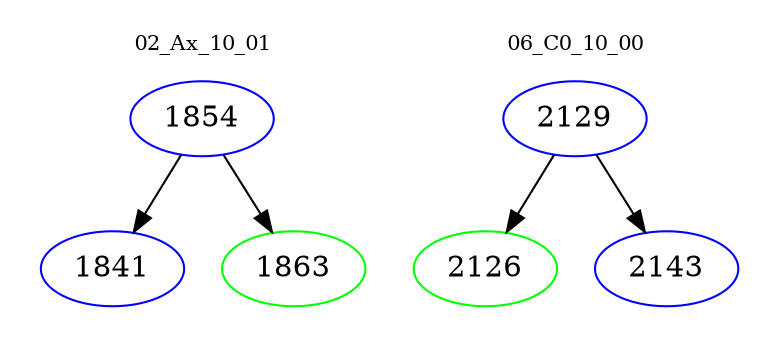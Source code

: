 digraph{
subgraph cluster_0 {
color = white
label = "02_Ax_10_01";
fontsize=10;
T0_1854 [label="1854", color="blue"]
T0_1854 -> T0_1841 [color="black"]
T0_1841 [label="1841", color="blue"]
T0_1854 -> T0_1863 [color="black"]
T0_1863 [label="1863", color="green"]
}
subgraph cluster_1 {
color = white
label = "06_C0_10_00";
fontsize=10;
T1_2129 [label="2129", color="blue"]
T1_2129 -> T1_2126 [color="black"]
T1_2126 [label="2126", color="green"]
T1_2129 -> T1_2143 [color="black"]
T1_2143 [label="2143", color="blue"]
}
}

